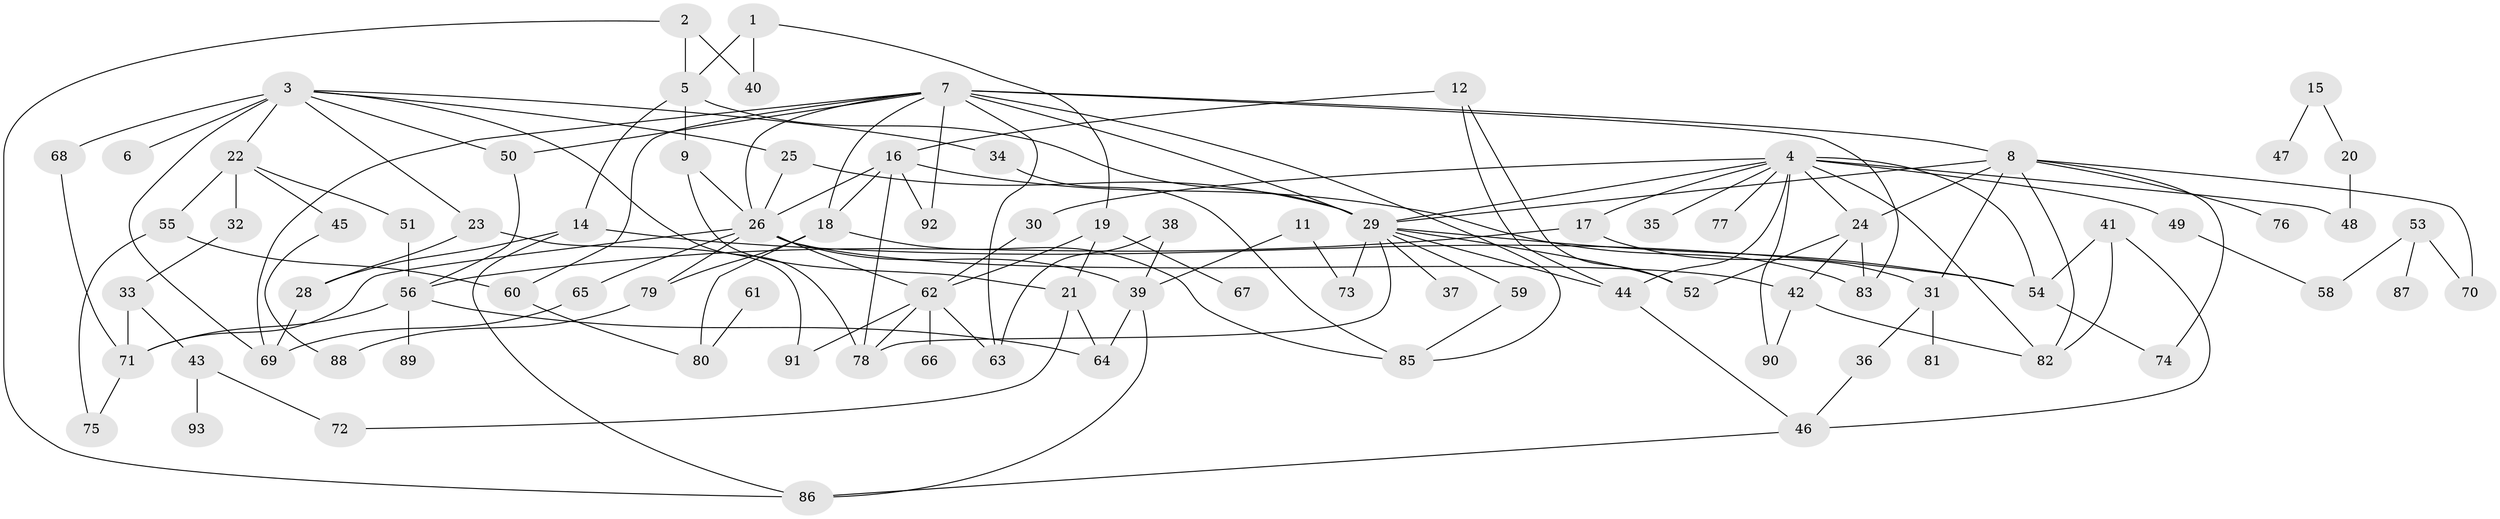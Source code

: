 // original degree distribution, {3: 0.2692307692307692, 2: 0.26153846153846155, 1: 0.15384615384615385, 4: 0.14615384615384616, 0: 0.038461538461538464, 5: 0.06153846153846154, 9: 0.007692307692307693, 6: 0.038461538461538464, 7: 0.015384615384615385, 8: 0.007692307692307693}
// Generated by graph-tools (version 1.1) at 2025/47/03/04/25 22:47:58]
// undirected, 88 vertices, 146 edges
graph export_dot {
  node [color=gray90,style=filled];
  1;
  2;
  3;
  4;
  5;
  6;
  7;
  8;
  9;
  11;
  12;
  14;
  15;
  16;
  17;
  18;
  19;
  20;
  21;
  22;
  23;
  24;
  25;
  26;
  28;
  29;
  30;
  31;
  32;
  33;
  34;
  35;
  36;
  37;
  38;
  39;
  40;
  41;
  42;
  43;
  44;
  45;
  46;
  47;
  48;
  49;
  50;
  51;
  52;
  53;
  54;
  55;
  56;
  58;
  59;
  60;
  61;
  62;
  63;
  64;
  65;
  66;
  67;
  68;
  69;
  70;
  71;
  72;
  73;
  74;
  75;
  76;
  77;
  78;
  79;
  80;
  81;
  82;
  83;
  85;
  86;
  87;
  88;
  89;
  90;
  91;
  92;
  93;
  1 -- 5 [weight=1.0];
  1 -- 19 [weight=1.0];
  1 -- 40 [weight=1.0];
  2 -- 5 [weight=1.0];
  2 -- 40 [weight=1.0];
  2 -- 86 [weight=1.0];
  3 -- 6 [weight=1.0];
  3 -- 22 [weight=1.0];
  3 -- 23 [weight=1.0];
  3 -- 25 [weight=1.0];
  3 -- 34 [weight=1.0];
  3 -- 50 [weight=1.0];
  3 -- 68 [weight=1.0];
  3 -- 69 [weight=1.0];
  3 -- 78 [weight=1.0];
  4 -- 17 [weight=1.0];
  4 -- 24 [weight=1.0];
  4 -- 29 [weight=1.0];
  4 -- 30 [weight=1.0];
  4 -- 35 [weight=1.0];
  4 -- 44 [weight=1.0];
  4 -- 48 [weight=1.0];
  4 -- 49 [weight=1.0];
  4 -- 54 [weight=1.0];
  4 -- 77 [weight=1.0];
  4 -- 82 [weight=1.0];
  4 -- 90 [weight=1.0];
  5 -- 9 [weight=1.0];
  5 -- 14 [weight=1.0];
  5 -- 29 [weight=1.0];
  7 -- 8 [weight=1.0];
  7 -- 18 [weight=1.0];
  7 -- 26 [weight=1.0];
  7 -- 29 [weight=1.0];
  7 -- 50 [weight=1.0];
  7 -- 60 [weight=1.0];
  7 -- 63 [weight=1.0];
  7 -- 69 [weight=1.0];
  7 -- 83 [weight=1.0];
  7 -- 85 [weight=1.0];
  7 -- 92 [weight=1.0];
  8 -- 24 [weight=1.0];
  8 -- 29 [weight=1.0];
  8 -- 31 [weight=1.0];
  8 -- 70 [weight=1.0];
  8 -- 74 [weight=1.0];
  8 -- 76 [weight=1.0];
  8 -- 82 [weight=1.0];
  9 -- 21 [weight=1.0];
  9 -- 26 [weight=1.0];
  11 -- 39 [weight=1.0];
  11 -- 73 [weight=1.0];
  12 -- 16 [weight=1.0];
  12 -- 44 [weight=1.0];
  12 -- 52 [weight=1.0];
  14 -- 28 [weight=1.0];
  14 -- 54 [weight=1.0];
  14 -- 86 [weight=1.0];
  15 -- 20 [weight=1.0];
  15 -- 47 [weight=1.0];
  16 -- 18 [weight=1.0];
  16 -- 26 [weight=1.0];
  16 -- 78 [weight=1.0];
  16 -- 83 [weight=1.0];
  16 -- 92 [weight=1.0];
  17 -- 31 [weight=1.0];
  17 -- 56 [weight=1.0];
  18 -- 79 [weight=1.0];
  18 -- 80 [weight=1.0];
  18 -- 85 [weight=1.0];
  19 -- 21 [weight=1.0];
  19 -- 62 [weight=1.0];
  19 -- 67 [weight=1.0];
  20 -- 48 [weight=1.0];
  21 -- 64 [weight=1.0];
  21 -- 72 [weight=1.0];
  22 -- 32 [weight=1.0];
  22 -- 45 [weight=1.0];
  22 -- 51 [weight=1.0];
  22 -- 55 [weight=1.0];
  23 -- 28 [weight=1.0];
  23 -- 91 [weight=1.0];
  24 -- 42 [weight=1.0];
  24 -- 52 [weight=1.0];
  24 -- 83 [weight=1.0];
  25 -- 26 [weight=1.0];
  25 -- 29 [weight=1.0];
  26 -- 39 [weight=1.0];
  26 -- 42 [weight=1.0];
  26 -- 62 [weight=1.0];
  26 -- 65 [weight=2.0];
  26 -- 71 [weight=1.0];
  26 -- 79 [weight=1.0];
  28 -- 69 [weight=1.0];
  29 -- 37 [weight=1.0];
  29 -- 44 [weight=1.0];
  29 -- 52 [weight=1.0];
  29 -- 54 [weight=1.0];
  29 -- 59 [weight=1.0];
  29 -- 73 [weight=1.0];
  29 -- 78 [weight=1.0];
  30 -- 62 [weight=1.0];
  31 -- 36 [weight=1.0];
  31 -- 81 [weight=1.0];
  32 -- 33 [weight=1.0];
  33 -- 43 [weight=1.0];
  33 -- 71 [weight=1.0];
  34 -- 85 [weight=1.0];
  36 -- 46 [weight=1.0];
  38 -- 39 [weight=1.0];
  38 -- 63 [weight=1.0];
  39 -- 64 [weight=1.0];
  39 -- 86 [weight=1.0];
  41 -- 46 [weight=1.0];
  41 -- 54 [weight=1.0];
  41 -- 82 [weight=1.0];
  42 -- 82 [weight=1.0];
  42 -- 90 [weight=1.0];
  43 -- 72 [weight=1.0];
  43 -- 93 [weight=1.0];
  44 -- 46 [weight=1.0];
  45 -- 88 [weight=1.0];
  46 -- 86 [weight=1.0];
  49 -- 58 [weight=1.0];
  50 -- 56 [weight=1.0];
  51 -- 56 [weight=1.0];
  53 -- 58 [weight=1.0];
  53 -- 70 [weight=1.0];
  53 -- 87 [weight=1.0];
  54 -- 74 [weight=1.0];
  55 -- 60 [weight=1.0];
  55 -- 75 [weight=1.0];
  56 -- 64 [weight=1.0];
  56 -- 71 [weight=1.0];
  56 -- 89 [weight=1.0];
  59 -- 85 [weight=1.0];
  60 -- 80 [weight=1.0];
  61 -- 80 [weight=1.0];
  62 -- 63 [weight=1.0];
  62 -- 66 [weight=1.0];
  62 -- 78 [weight=1.0];
  62 -- 91 [weight=1.0];
  65 -- 69 [weight=1.0];
  68 -- 71 [weight=1.0];
  71 -- 75 [weight=1.0];
  79 -- 88 [weight=1.0];
}
